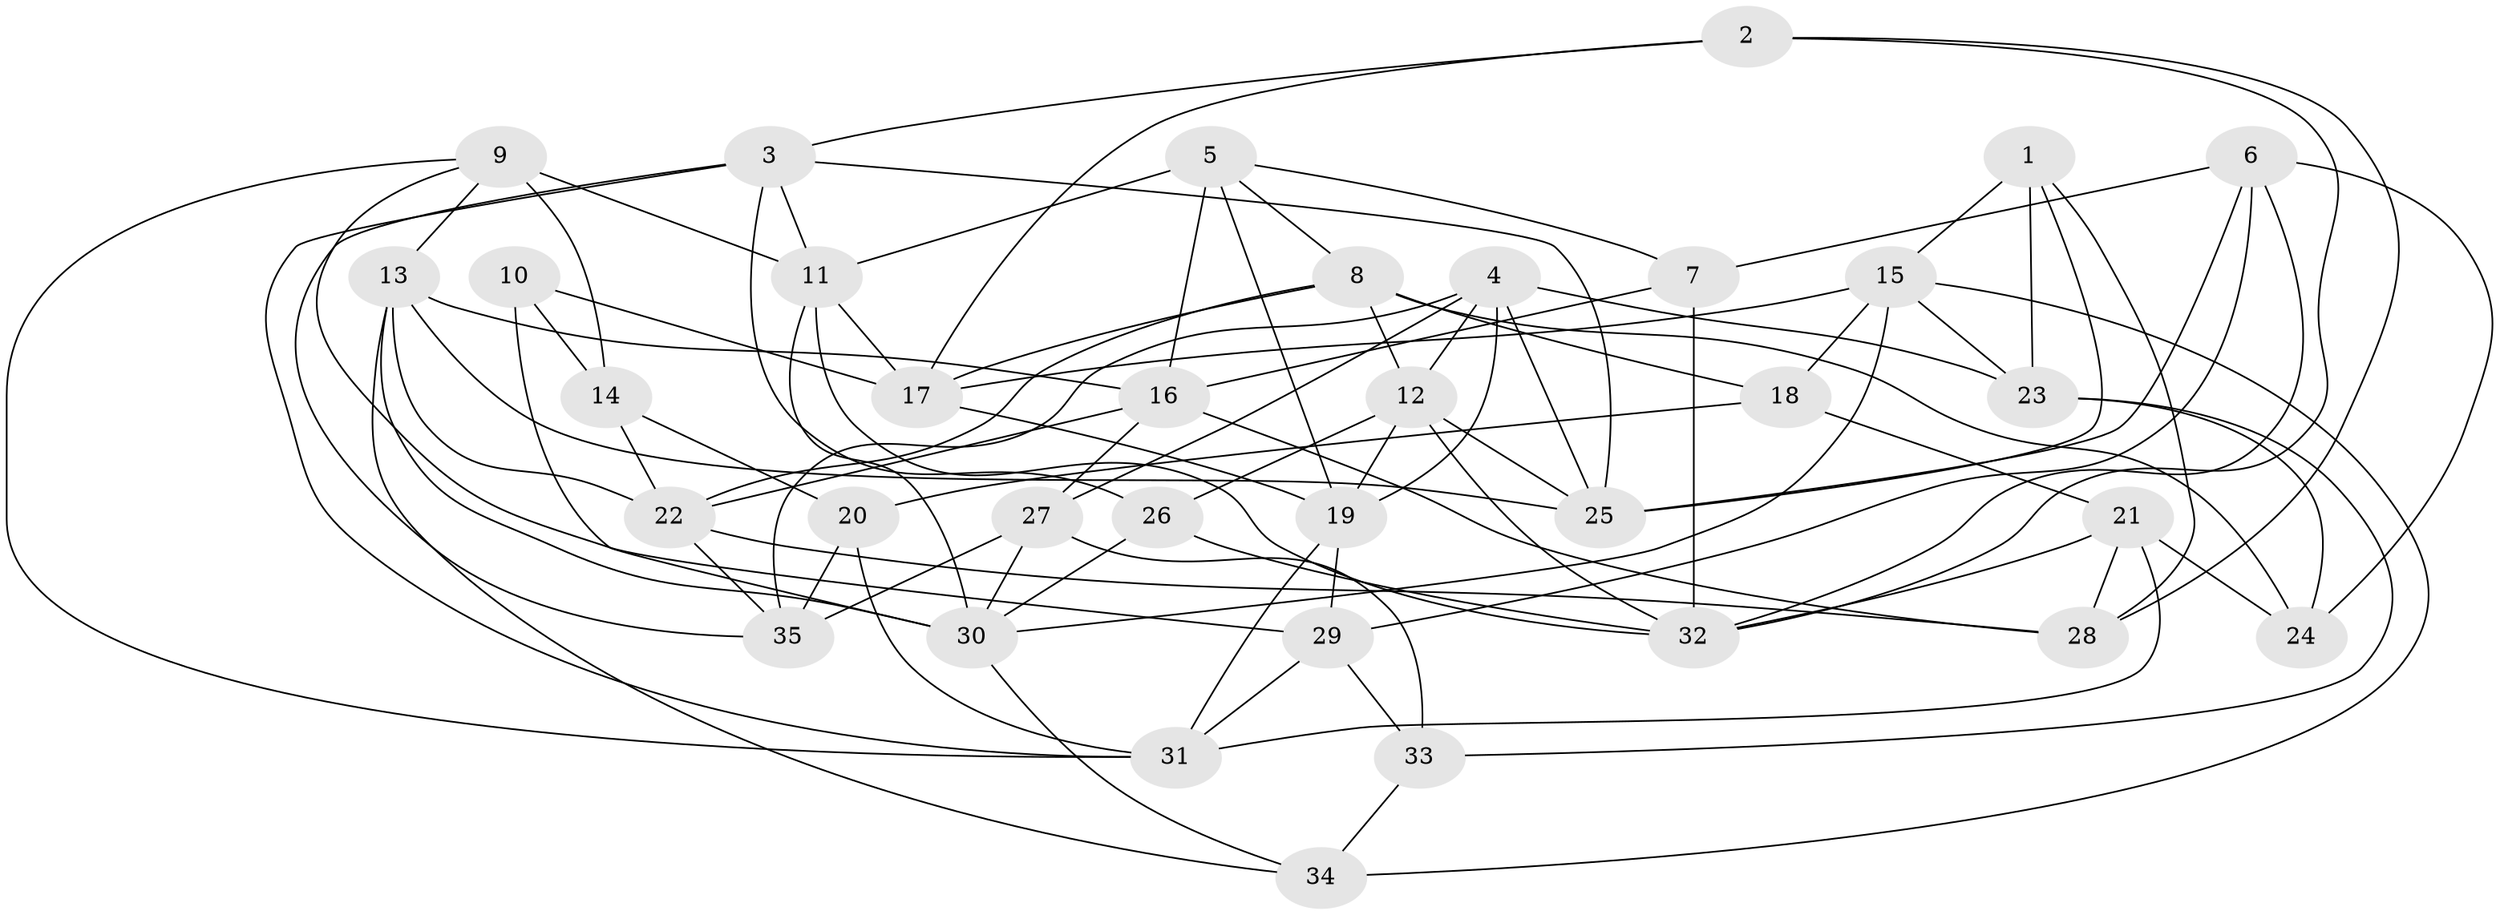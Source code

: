 // original degree distribution, {4: 1.0}
// Generated by graph-tools (version 1.1) at 2025/02/03/09/25 03:02:53]
// undirected, 35 vertices, 90 edges
graph export_dot {
graph [start="1"]
  node [color=gray90,style=filled];
  1;
  2;
  3;
  4;
  5;
  6;
  7;
  8;
  9;
  10;
  11;
  12;
  13;
  14;
  15;
  16;
  17;
  18;
  19;
  20;
  21;
  22;
  23;
  24;
  25;
  26;
  27;
  28;
  29;
  30;
  31;
  32;
  33;
  34;
  35;
  1 -- 15 [weight=1.0];
  1 -- 23 [weight=1.0];
  1 -- 25 [weight=1.0];
  1 -- 28 [weight=1.0];
  2 -- 3 [weight=1.0];
  2 -- 17 [weight=1.0];
  2 -- 28 [weight=1.0];
  2 -- 32 [weight=1.0];
  3 -- 11 [weight=1.0];
  3 -- 25 [weight=1.0];
  3 -- 26 [weight=1.0];
  3 -- 31 [weight=1.0];
  3 -- 35 [weight=1.0];
  4 -- 12 [weight=1.0];
  4 -- 19 [weight=1.0];
  4 -- 23 [weight=1.0];
  4 -- 25 [weight=1.0];
  4 -- 27 [weight=1.0];
  4 -- 35 [weight=1.0];
  5 -- 7 [weight=1.0];
  5 -- 8 [weight=1.0];
  5 -- 11 [weight=1.0];
  5 -- 16 [weight=2.0];
  5 -- 19 [weight=1.0];
  6 -- 7 [weight=1.0];
  6 -- 24 [weight=1.0];
  6 -- 25 [weight=1.0];
  6 -- 29 [weight=2.0];
  6 -- 32 [weight=1.0];
  7 -- 16 [weight=2.0];
  7 -- 32 [weight=2.0];
  8 -- 12 [weight=1.0];
  8 -- 17 [weight=1.0];
  8 -- 18 [weight=1.0];
  8 -- 22 [weight=1.0];
  8 -- 24 [weight=1.0];
  9 -- 11 [weight=1.0];
  9 -- 13 [weight=1.0];
  9 -- 14 [weight=2.0];
  9 -- 29 [weight=1.0];
  9 -- 31 [weight=1.0];
  10 -- 14 [weight=1.0];
  10 -- 17 [weight=1.0];
  10 -- 30 [weight=2.0];
  11 -- 17 [weight=1.0];
  11 -- 30 [weight=1.0];
  11 -- 32 [weight=1.0];
  12 -- 19 [weight=1.0];
  12 -- 25 [weight=1.0];
  12 -- 26 [weight=1.0];
  12 -- 32 [weight=1.0];
  13 -- 16 [weight=1.0];
  13 -- 22 [weight=1.0];
  13 -- 25 [weight=1.0];
  13 -- 30 [weight=1.0];
  13 -- 34 [weight=1.0];
  14 -- 20 [weight=2.0];
  14 -- 22 [weight=1.0];
  15 -- 17 [weight=1.0];
  15 -- 18 [weight=1.0];
  15 -- 23 [weight=1.0];
  15 -- 30 [weight=1.0];
  15 -- 34 [weight=1.0];
  16 -- 22 [weight=1.0];
  16 -- 27 [weight=1.0];
  16 -- 28 [weight=1.0];
  17 -- 19 [weight=1.0];
  18 -- 20 [weight=1.0];
  18 -- 21 [weight=1.0];
  19 -- 29 [weight=1.0];
  19 -- 31 [weight=1.0];
  20 -- 31 [weight=1.0];
  20 -- 35 [weight=2.0];
  21 -- 24 [weight=1.0];
  21 -- 28 [weight=2.0];
  21 -- 31 [weight=1.0];
  21 -- 32 [weight=1.0];
  22 -- 28 [weight=1.0];
  22 -- 35 [weight=1.0];
  23 -- 24 [weight=1.0];
  23 -- 33 [weight=2.0];
  26 -- 30 [weight=1.0];
  26 -- 32 [weight=1.0];
  27 -- 30 [weight=1.0];
  27 -- 33 [weight=2.0];
  27 -- 35 [weight=1.0];
  29 -- 31 [weight=1.0];
  29 -- 33 [weight=1.0];
  30 -- 34 [weight=1.0];
  33 -- 34 [weight=1.0];
}
